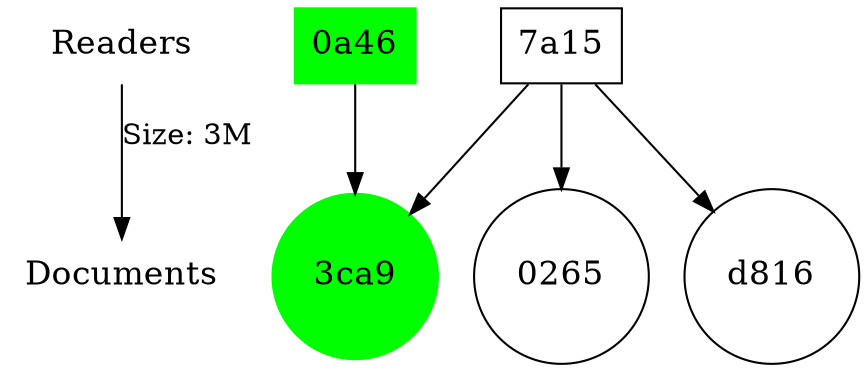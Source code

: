 strict digraph "Also likes" {
	node [fontsize=16 shape=plaintext]
	r [label=Readers]
	d [label=Documents]
	r -> d [label="Size: 3M"]
	"3ca9" [label="3ca9" color=green rank=d shape=circle style=filled]
	"0a46" [label="0a46" color=green rank=r shape=box style=filled]
	"0a46" -> "3ca9"
	0265 [label=0265 rank=d shape=circle]
	"7a15" [label="7a15" rank=r shape=box]
	"7a15" -> 0265
	"7a15" -> "3ca9"
	d816 [label=d816 rank=d shape=circle]
	"7a15" [label="7a15" rank=r shape=box]
	"7a15" -> d816
	"7a15" -> "3ca9"
}
